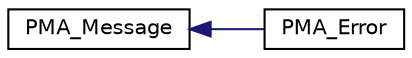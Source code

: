 digraph G
{
  edge [fontname="Helvetica",fontsize="10",labelfontname="Helvetica",labelfontsize="10"];
  node [fontname="Helvetica",fontsize="10",shape=record];
  rankdir="LR";
  Node1 [label="PMA_Message",height=0.2,width=0.4,color="black", fillcolor="white", style="filled",URL="$classPMA__Message.html"];
  Node1 -> Node2 [dir="back",color="midnightblue",fontsize="10",style="solid",fontname="Helvetica"];
  Node2 [label="PMA_Error",height=0.2,width=0.4,color="black", fillcolor="white", style="filled",URL="$classPMA__Error.html"];
}
